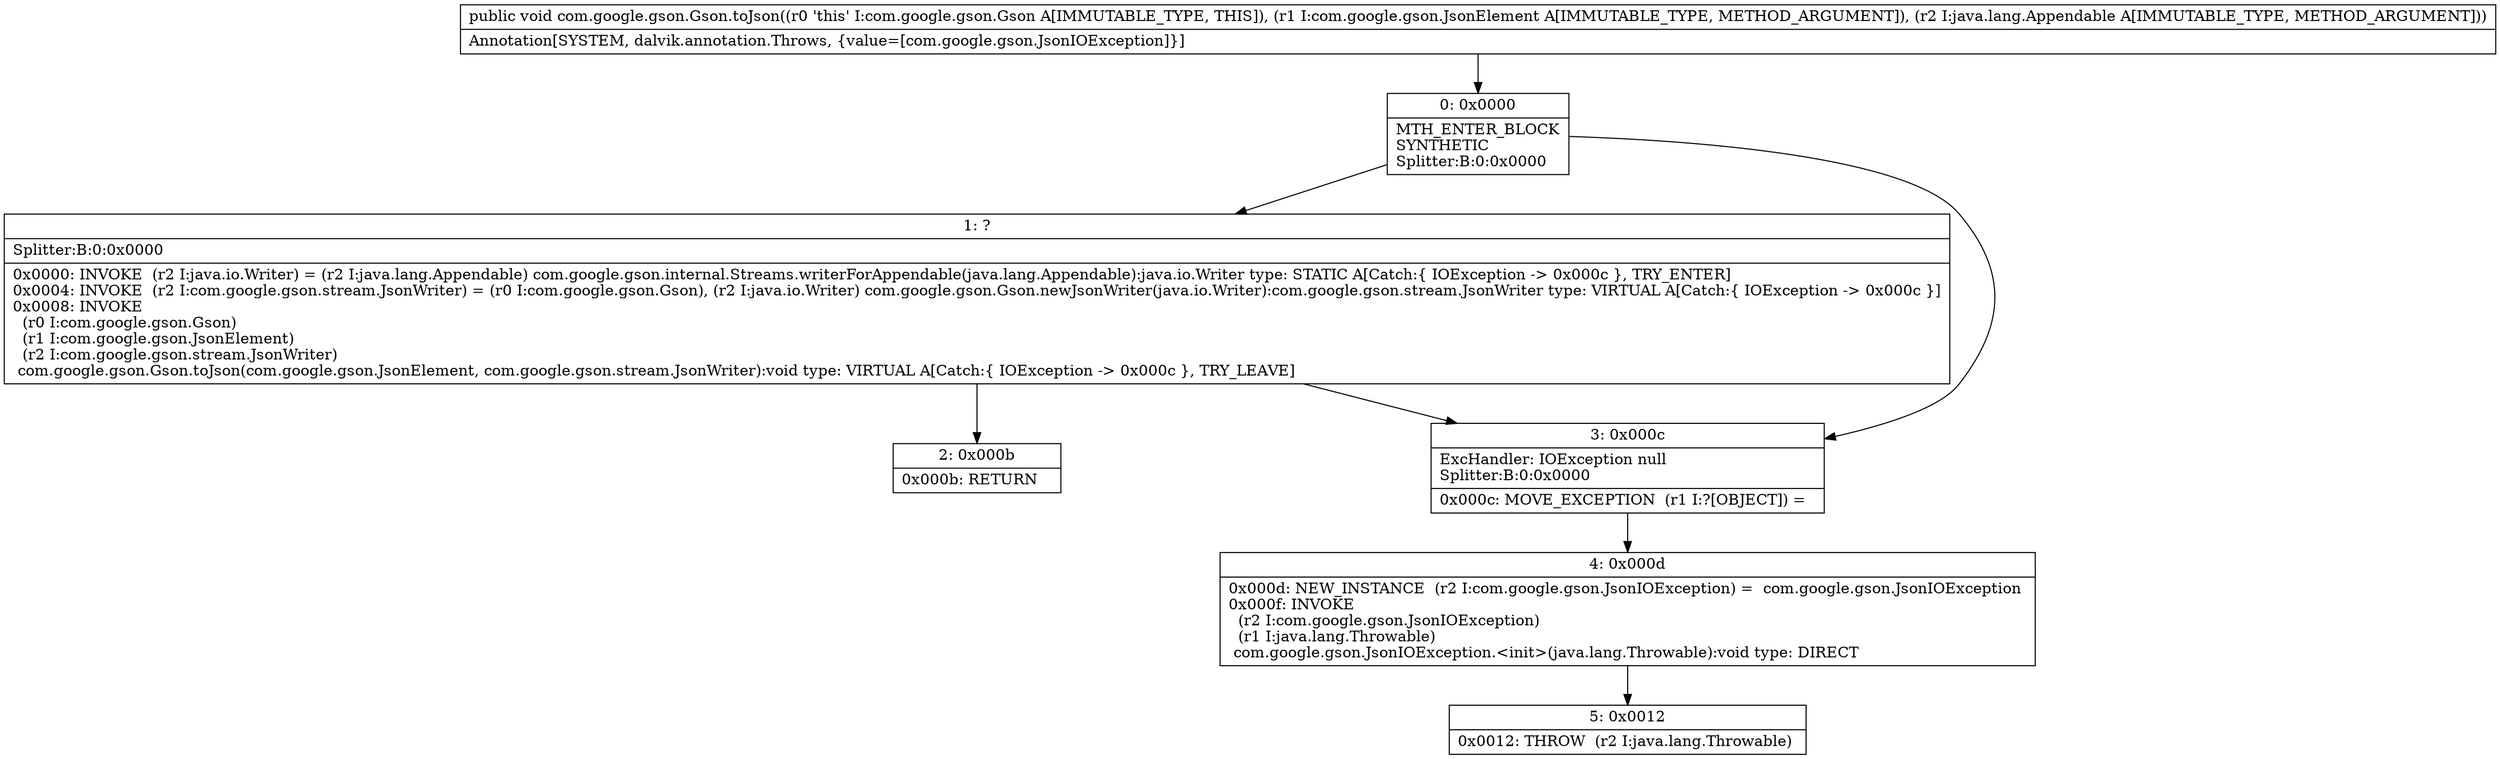 digraph "CFG forcom.google.gson.Gson.toJson(Lcom\/google\/gson\/JsonElement;Ljava\/lang\/Appendable;)V" {
Node_0 [shape=record,label="{0\:\ 0x0000|MTH_ENTER_BLOCK\lSYNTHETIC\lSplitter:B:0:0x0000\l}"];
Node_1 [shape=record,label="{1\:\ ?|Splitter:B:0:0x0000\l|0x0000: INVOKE  (r2 I:java.io.Writer) = (r2 I:java.lang.Appendable) com.google.gson.internal.Streams.writerForAppendable(java.lang.Appendable):java.io.Writer type: STATIC A[Catch:\{ IOException \-\> 0x000c \}, TRY_ENTER]\l0x0004: INVOKE  (r2 I:com.google.gson.stream.JsonWriter) = (r0 I:com.google.gson.Gson), (r2 I:java.io.Writer) com.google.gson.Gson.newJsonWriter(java.io.Writer):com.google.gson.stream.JsonWriter type: VIRTUAL A[Catch:\{ IOException \-\> 0x000c \}]\l0x0008: INVOKE  \l  (r0 I:com.google.gson.Gson)\l  (r1 I:com.google.gson.JsonElement)\l  (r2 I:com.google.gson.stream.JsonWriter)\l com.google.gson.Gson.toJson(com.google.gson.JsonElement, com.google.gson.stream.JsonWriter):void type: VIRTUAL A[Catch:\{ IOException \-\> 0x000c \}, TRY_LEAVE]\l}"];
Node_2 [shape=record,label="{2\:\ 0x000b|0x000b: RETURN   \l}"];
Node_3 [shape=record,label="{3\:\ 0x000c|ExcHandler: IOException null\lSplitter:B:0:0x0000\l|0x000c: MOVE_EXCEPTION  (r1 I:?[OBJECT]) =  \l}"];
Node_4 [shape=record,label="{4\:\ 0x000d|0x000d: NEW_INSTANCE  (r2 I:com.google.gson.JsonIOException) =  com.google.gson.JsonIOException \l0x000f: INVOKE  \l  (r2 I:com.google.gson.JsonIOException)\l  (r1 I:java.lang.Throwable)\l com.google.gson.JsonIOException.\<init\>(java.lang.Throwable):void type: DIRECT \l}"];
Node_5 [shape=record,label="{5\:\ 0x0012|0x0012: THROW  (r2 I:java.lang.Throwable) \l}"];
MethodNode[shape=record,label="{public void com.google.gson.Gson.toJson((r0 'this' I:com.google.gson.Gson A[IMMUTABLE_TYPE, THIS]), (r1 I:com.google.gson.JsonElement A[IMMUTABLE_TYPE, METHOD_ARGUMENT]), (r2 I:java.lang.Appendable A[IMMUTABLE_TYPE, METHOD_ARGUMENT]))  | Annotation[SYSTEM, dalvik.annotation.Throws, \{value=[com.google.gson.JsonIOException]\}]\l}"];
MethodNode -> Node_0;
Node_0 -> Node_1;
Node_0 -> Node_3;
Node_1 -> Node_2;
Node_1 -> Node_3;
Node_3 -> Node_4;
Node_4 -> Node_5;
}


